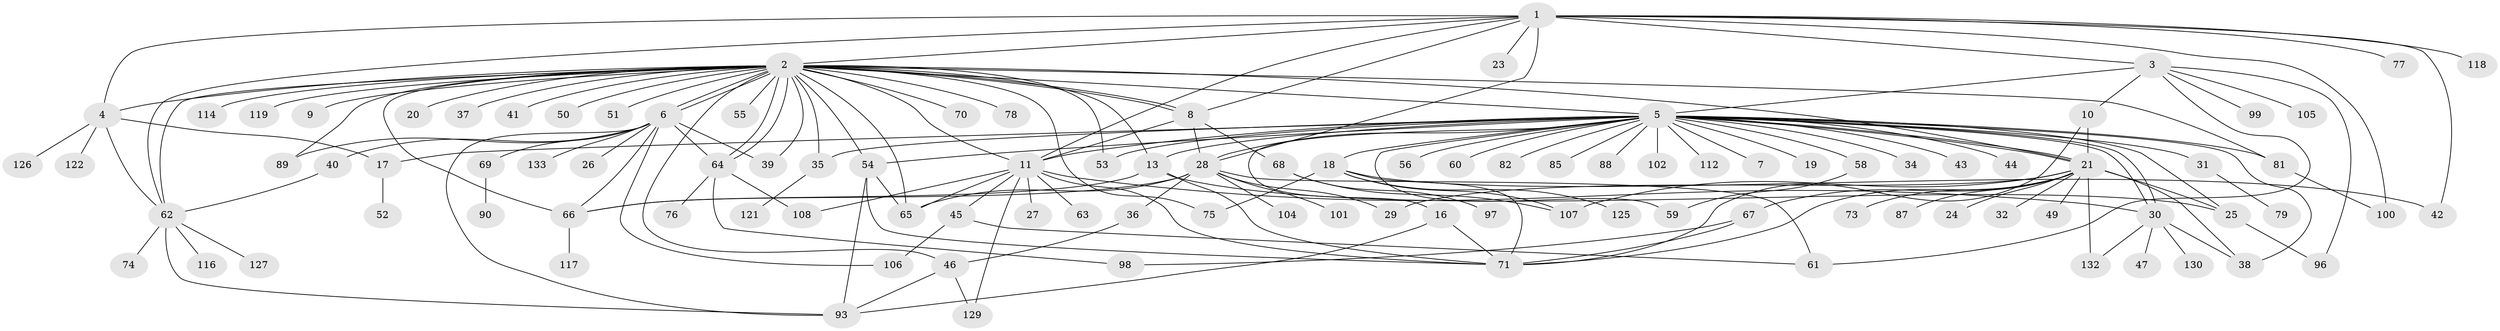 // Generated by graph-tools (version 1.1) at 2025/52/02/27/25 19:52:00]
// undirected, 106 vertices, 170 edges
graph export_dot {
graph [start="1"]
  node [color=gray90,style=filled];
  1 [super="+14"];
  2 [super="+83"];
  3 [super="+115"];
  4 [super="+124"];
  5 [super="+22"];
  6 [super="+15"];
  7;
  8;
  9;
  10;
  11 [super="+12"];
  13 [super="+72"];
  16 [super="+33"];
  17;
  18;
  19;
  20;
  21 [super="+131"];
  23;
  24;
  25 [super="+94"];
  26;
  27;
  28 [super="+91"];
  29;
  30 [super="+80"];
  31;
  32;
  34;
  35 [super="+109"];
  36;
  37;
  38 [super="+120"];
  39;
  40 [super="+95"];
  41;
  42 [super="+86"];
  43 [super="+92"];
  44 [super="+48"];
  45 [super="+128"];
  46 [super="+57"];
  47;
  49;
  50 [super="+103"];
  51;
  52;
  53;
  54 [super="+84"];
  55;
  56;
  58;
  59;
  60;
  61;
  62 [super="+123"];
  63;
  64;
  65 [super="+111"];
  66 [super="+110"];
  67;
  68 [super="+134"];
  69;
  70;
  71 [super="+113"];
  73;
  74;
  75;
  76;
  77;
  78;
  79;
  81;
  82;
  85;
  87;
  88;
  89;
  90;
  93;
  96;
  97;
  98;
  99;
  100;
  101;
  102;
  104;
  105;
  106;
  107;
  108;
  112;
  114;
  116;
  117;
  118;
  119;
  121;
  122;
  125;
  126;
  127;
  129;
  130;
  132;
  133;
  1 -- 2;
  1 -- 3 [weight=2];
  1 -- 4;
  1 -- 23;
  1 -- 28;
  1 -- 62;
  1 -- 77;
  1 -- 100;
  1 -- 118;
  1 -- 11;
  1 -- 8;
  1 -- 42;
  2 -- 4;
  2 -- 5;
  2 -- 6 [weight=2];
  2 -- 6;
  2 -- 8;
  2 -- 8;
  2 -- 9;
  2 -- 13;
  2 -- 20;
  2 -- 35;
  2 -- 37;
  2 -- 39;
  2 -- 41;
  2 -- 46;
  2 -- 50;
  2 -- 51;
  2 -- 53;
  2 -- 54 [weight=2];
  2 -- 55;
  2 -- 62;
  2 -- 64;
  2 -- 64;
  2 -- 66;
  2 -- 70;
  2 -- 75;
  2 -- 78;
  2 -- 81;
  2 -- 114;
  2 -- 119;
  2 -- 89;
  2 -- 21;
  2 -- 11;
  2 -- 65;
  3 -- 5;
  3 -- 10;
  3 -- 61;
  3 -- 96;
  3 -- 99;
  3 -- 105;
  4 -- 62;
  4 -- 122;
  4 -- 17;
  4 -- 126;
  5 -- 7;
  5 -- 16;
  5 -- 17;
  5 -- 18;
  5 -- 19;
  5 -- 21;
  5 -- 21;
  5 -- 25;
  5 -- 28 [weight=2];
  5 -- 30 [weight=2];
  5 -- 30;
  5 -- 31;
  5 -- 34;
  5 -- 35;
  5 -- 38;
  5 -- 43;
  5 -- 44;
  5 -- 56;
  5 -- 58;
  5 -- 59;
  5 -- 60;
  5 -- 81;
  5 -- 82;
  5 -- 85;
  5 -- 88;
  5 -- 102;
  5 -- 112;
  5 -- 13;
  5 -- 53;
  5 -- 11;
  5 -- 54;
  6 -- 26;
  6 -- 64;
  6 -- 66;
  6 -- 69;
  6 -- 133;
  6 -- 39;
  6 -- 40;
  6 -- 106;
  6 -- 89;
  6 -- 93;
  8 -- 11;
  8 -- 68;
  8 -- 28;
  10 -- 21;
  10 -- 71;
  11 -- 45;
  11 -- 63;
  11 -- 65;
  11 -- 71;
  11 -- 129;
  11 -- 108;
  11 -- 27;
  11 -- 30;
  13 -- 25;
  13 -- 71;
  13 -- 66;
  16 -- 71;
  16 -- 93;
  17 -- 52;
  18 -- 42;
  18 -- 75;
  18 -- 107;
  18 -- 125;
  18 -- 71;
  21 -- 24;
  21 -- 29;
  21 -- 32;
  21 -- 49;
  21 -- 67;
  21 -- 71;
  21 -- 73;
  21 -- 87;
  21 -- 107;
  21 -- 132;
  21 -- 38;
  21 -- 25;
  25 -- 96;
  28 -- 36;
  28 -- 65;
  28 -- 101;
  28 -- 29;
  28 -- 104;
  28 -- 61;
  28 -- 66;
  30 -- 38;
  30 -- 47;
  30 -- 130;
  30 -- 132;
  31 -- 79;
  35 -- 121;
  36 -- 46;
  40 -- 62;
  45 -- 61;
  45 -- 106;
  46 -- 129;
  46 -- 93;
  54 -- 93;
  54 -- 71;
  54 -- 65;
  58 -- 59;
  62 -- 74;
  62 -- 93;
  62 -- 116;
  62 -- 127;
  64 -- 76;
  64 -- 98;
  64 -- 108;
  66 -- 117;
  67 -- 71;
  67 -- 98;
  68 -- 97;
  68 -- 107;
  69 -- 90;
  81 -- 100;
}

